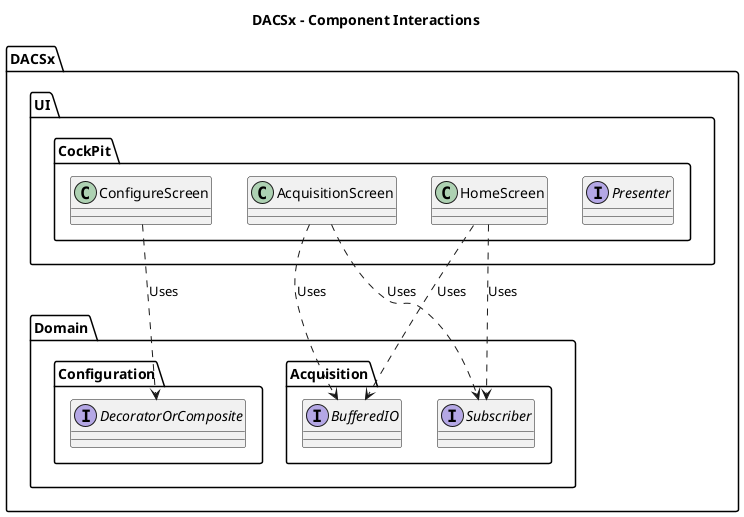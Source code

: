 @startuml

title DACSx - Component Interactions


package DACSx.UI.CockPit {
    interface Presenter{}
    class ConfigureScreen{}
    class AcquisitionScreen{}
    class HomeScreen{}
}

package DACSx.Domain{
    package DACSx.Domain.Configuration
    {
      interface DecoratorOrComposite{}
    }
    
    package DACSx.Domain.Acquisition{
      interface BufferedIO{}
      interface Subscriber
    }
}
ConfigureScreen .down.> DecoratorOrComposite: Uses
AcquisitionScreen .down.> Subscriber: Uses
AcquisitionScreen .down.> BufferedIO: Uses
HomeScreen .down.> Subscriber: Uses
HomeScreen .down.> BufferedIO: Uses
@enduml